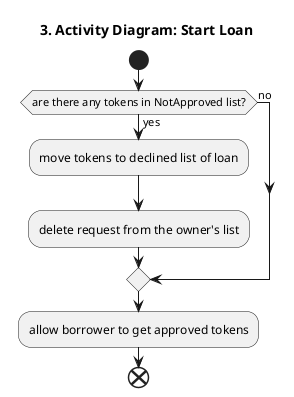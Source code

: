 @startuml
title 3. Activity Diagram: Start Loan
start

if (are there any tokens in NotApproved list?) then (yes)
  :move tokens to declined list of loan;
  :delete request from the owner's list;
else (no)
endif

:allow borrower to get approved tokens;

end
@enduml